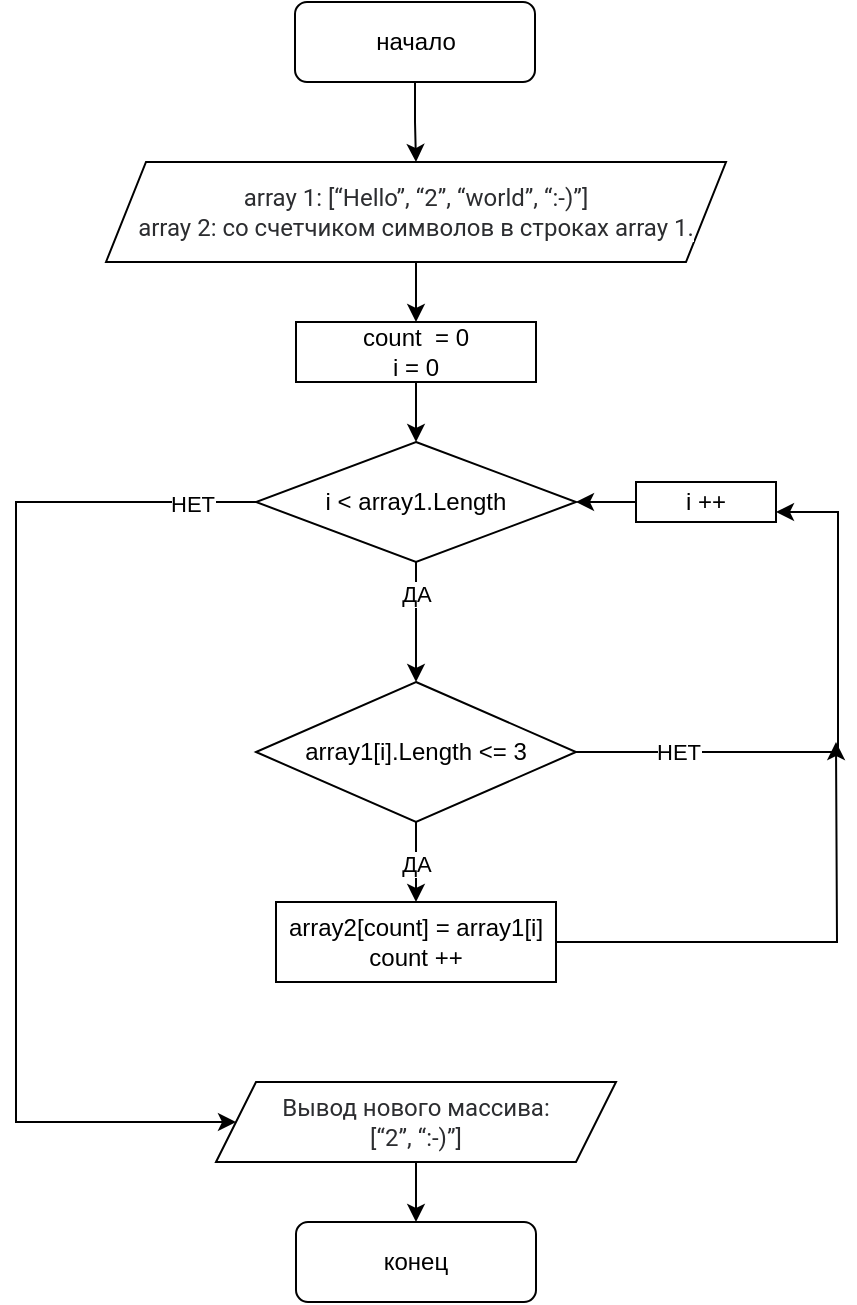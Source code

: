 <mxfile version="22.1.18" type="device">
  <diagram name="Страница — 1" id="3JWD1tak5FZXoBdkT12W">
    <mxGraphModel dx="1242" dy="575" grid="1" gridSize="10" guides="1" tooltips="1" connect="1" arrows="1" fold="1" page="1" pageScale="1" pageWidth="827" pageHeight="1169" math="0" shadow="0">
      <root>
        <mxCell id="0" />
        <mxCell id="1" parent="0" />
        <mxCell id="pRDgy3IIo6qXGNHevJjW-6" value="конец" style="rounded=1;whiteSpace=wrap;html=1;" vertex="1" parent="1">
          <mxGeometry x="300" y="720" width="120" height="40" as="geometry" />
        </mxCell>
        <mxCell id="pRDgy3IIo6qXGNHevJjW-29" value="" style="edgeStyle=orthogonalEdgeStyle;rounded=0;orthogonalLoop=1;jettySize=auto;html=1;" edge="1" parent="1" source="pRDgy3IIo6qXGNHevJjW-1" target="pRDgy3IIo6qXGNHevJjW-3">
          <mxGeometry relative="1" as="geometry" />
        </mxCell>
        <mxCell id="pRDgy3IIo6qXGNHevJjW-1" value="начало" style="rounded=1;whiteSpace=wrap;html=1;" vertex="1" parent="1">
          <mxGeometry x="299.5" y="110" width="120" height="40" as="geometry" />
        </mxCell>
        <mxCell id="pRDgy3IIo6qXGNHevJjW-9" value="" style="edgeStyle=orthogonalEdgeStyle;rounded=0;orthogonalLoop=1;jettySize=auto;html=1;entryX=0.5;entryY=0;entryDx=0;entryDy=0;exitX=0.5;exitY=1;exitDx=0;exitDy=0;" edge="1" parent="1" source="pRDgy3IIo6qXGNHevJjW-2" target="pRDgy3IIo6qXGNHevJjW-24">
          <mxGeometry relative="1" as="geometry">
            <mxPoint x="360" y="420" as="sourcePoint" />
            <mxPoint x="359" y="530" as="targetPoint" />
            <Array as="points">
              <mxPoint x="360" y="450" />
            </Array>
          </mxGeometry>
        </mxCell>
        <mxCell id="pRDgy3IIo6qXGNHevJjW-10" value="ДА" style="edgeLabel;html=1;align=center;verticalAlign=middle;resizable=0;points=[];" vertex="1" connectable="0" parent="pRDgy3IIo6qXGNHevJjW-9">
          <mxGeometry x="-0.48" y="-1" relative="1" as="geometry">
            <mxPoint x="1" as="offset" />
          </mxGeometry>
        </mxCell>
        <mxCell id="pRDgy3IIo6qXGNHevJjW-23" style="edgeStyle=orthogonalEdgeStyle;rounded=0;orthogonalLoop=1;jettySize=auto;html=1;exitX=0;exitY=0.5;exitDx=0;exitDy=0;entryX=0;entryY=0.5;entryDx=0;entryDy=0;" edge="1" parent="1" source="pRDgy3IIo6qXGNHevJjW-2" target="pRDgy3IIo6qXGNHevJjW-5">
          <mxGeometry relative="1" as="geometry">
            <mxPoint x="190" y="690" as="targetPoint" />
            <Array as="points">
              <mxPoint x="160" y="360" />
              <mxPoint x="160" y="670" />
            </Array>
          </mxGeometry>
        </mxCell>
        <mxCell id="pRDgy3IIo6qXGNHevJjW-34" value="НЕТ" style="edgeLabel;html=1;align=center;verticalAlign=middle;resizable=0;points=[];" vertex="1" connectable="0" parent="pRDgy3IIo6qXGNHevJjW-23">
          <mxGeometry x="-0.879" y="1" relative="1" as="geometry">
            <mxPoint as="offset" />
          </mxGeometry>
        </mxCell>
        <mxCell id="pRDgy3IIo6qXGNHevJjW-2" value="i &amp;lt; array1.Length" style="rhombus;whiteSpace=wrap;html=1;" vertex="1" parent="1">
          <mxGeometry x="280" y="330" width="160" height="60" as="geometry" />
        </mxCell>
        <mxCell id="pRDgy3IIo6qXGNHevJjW-30" value="" style="edgeStyle=orthogonalEdgeStyle;rounded=0;orthogonalLoop=1;jettySize=auto;html=1;" edge="1" parent="1" source="pRDgy3IIo6qXGNHevJjW-3" target="pRDgy3IIo6qXGNHevJjW-4">
          <mxGeometry relative="1" as="geometry" />
        </mxCell>
        <mxCell id="pRDgy3IIo6qXGNHevJjW-3" value="&lt;span style=&quot;color: rgb(44, 45, 48); font-family: Onest, Roboto, &amp;quot;San Francisco&amp;quot;, &amp;quot;Helvetica Neue&amp;quot;, Helvetica, Arial; font-style: normal; font-variant-ligatures: normal; font-variant-caps: normal; font-weight: 400; letter-spacing: normal; orphans: 2; text-align: start; text-indent: 0px; text-transform: none; widows: 2; word-spacing: 0px; -webkit-text-stroke-width: 0px; background-color: rgb(255, 255, 255); text-decoration-thickness: initial; text-decoration-style: initial; text-decoration-color: initial; float: none; display: inline !important;&quot;&gt;&lt;font style=&quot;font-size: 12px;&quot;&gt;array 1: [“Hello”, “2”, “world”, “:-)”]&lt;br&gt;array 2: со счетчиком символов в строках array 1.&lt;/font&gt;&lt;br&gt;&lt;/span&gt;" style="shape=parallelogram;perimeter=parallelogramPerimeter;whiteSpace=wrap;html=1;fixedSize=1;" vertex="1" parent="1">
          <mxGeometry x="205" y="190" width="310" height="50" as="geometry" />
        </mxCell>
        <mxCell id="pRDgy3IIo6qXGNHevJjW-28" value="" style="edgeStyle=orthogonalEdgeStyle;rounded=0;orthogonalLoop=1;jettySize=auto;html=1;" edge="1" parent="1" source="pRDgy3IIo6qXGNHevJjW-4" target="pRDgy3IIo6qXGNHevJjW-2">
          <mxGeometry relative="1" as="geometry" />
        </mxCell>
        <mxCell id="pRDgy3IIo6qXGNHevJjW-4" value="count&amp;nbsp; = 0&lt;br&gt;i = 0" style="rounded=0;whiteSpace=wrap;html=1;" vertex="1" parent="1">
          <mxGeometry x="300" y="270" width="120" height="30" as="geometry" />
        </mxCell>
        <mxCell id="pRDgy3IIo6qXGNHevJjW-14" value="" style="edgeStyle=orthogonalEdgeStyle;rounded=0;orthogonalLoop=1;jettySize=auto;html=1;" edge="1" parent="1" source="pRDgy3IIo6qXGNHevJjW-5" target="pRDgy3IIo6qXGNHevJjW-6">
          <mxGeometry relative="1" as="geometry" />
        </mxCell>
        <mxCell id="pRDgy3IIo6qXGNHevJjW-5" value="&lt;span style=&quot;color: rgb(44, 45, 48); font-family: Onest, Roboto, &amp;quot;San Francisco&amp;quot;, &amp;quot;Helvetica Neue&amp;quot;, Helvetica, Arial; font-style: normal; font-variant-ligatures: normal; font-variant-caps: normal; font-weight: 400; letter-spacing: normal; orphans: 2; text-align: start; text-indent: 0px; text-transform: none; widows: 2; word-spacing: 0px; -webkit-text-stroke-width: 0px; background-color: rgb(255, 255, 255); text-decoration-thickness: initial; text-decoration-style: initial; text-decoration-color: initial; float: none; display: inline !important;&quot;&gt;&lt;font style=&quot;font-size: 12px;&quot;&gt;Вывод нового массива: &lt;br&gt;[“2”, “:-)”]&lt;/font&gt;&lt;br&gt;&lt;/span&gt;" style="shape=parallelogram;perimeter=parallelogramPerimeter;whiteSpace=wrap;html=1;fixedSize=1;" vertex="1" parent="1">
          <mxGeometry x="260" y="650" width="200" height="40" as="geometry" />
        </mxCell>
        <mxCell id="pRDgy3IIo6qXGNHevJjW-35" value="" style="edgeStyle=orthogonalEdgeStyle;rounded=0;orthogonalLoop=1;jettySize=auto;html=1;" edge="1" parent="1" source="pRDgy3IIo6qXGNHevJjW-24" target="pRDgy3IIo6qXGNHevJjW-25">
          <mxGeometry relative="1" as="geometry" />
        </mxCell>
        <mxCell id="pRDgy3IIo6qXGNHevJjW-36" value="ДА" style="edgeLabel;html=1;align=center;verticalAlign=middle;resizable=0;points=[];" vertex="1" connectable="0" parent="pRDgy3IIo6qXGNHevJjW-35">
          <mxGeometry x="0.328" y="-3" relative="1" as="geometry">
            <mxPoint x="3" y="-6" as="offset" />
          </mxGeometry>
        </mxCell>
        <mxCell id="pRDgy3IIo6qXGNHevJjW-38" style="edgeStyle=orthogonalEdgeStyle;rounded=0;orthogonalLoop=1;jettySize=auto;html=1;exitX=1;exitY=0.5;exitDx=0;exitDy=0;entryX=1;entryY=0.75;entryDx=0;entryDy=0;" edge="1" parent="1" source="pRDgy3IIo6qXGNHevJjW-24" target="pRDgy3IIo6qXGNHevJjW-11">
          <mxGeometry relative="1" as="geometry">
            <mxPoint x="570" y="420" as="targetPoint" />
            <Array as="points">
              <mxPoint x="571" y="485" />
              <mxPoint x="571" y="365" />
            </Array>
          </mxGeometry>
        </mxCell>
        <mxCell id="pRDgy3IIo6qXGNHevJjW-41" value="НЕТ" style="edgeLabel;html=1;align=center;verticalAlign=middle;resizable=0;points=[];" vertex="1" connectable="0" parent="pRDgy3IIo6qXGNHevJjW-38">
          <mxGeometry x="-0.637" y="-3" relative="1" as="geometry">
            <mxPoint y="-3" as="offset" />
          </mxGeometry>
        </mxCell>
        <mxCell id="pRDgy3IIo6qXGNHevJjW-24" value="array1[i].Length &amp;lt;= 3" style="rhombus;whiteSpace=wrap;html=1;" vertex="1" parent="1">
          <mxGeometry x="280" y="450" width="160" height="70" as="geometry" />
        </mxCell>
        <mxCell id="pRDgy3IIo6qXGNHevJjW-40" style="edgeStyle=orthogonalEdgeStyle;rounded=0;orthogonalLoop=1;jettySize=auto;html=1;" edge="1" parent="1" source="pRDgy3IIo6qXGNHevJjW-25">
          <mxGeometry relative="1" as="geometry">
            <mxPoint x="570" y="480" as="targetPoint" />
          </mxGeometry>
        </mxCell>
        <mxCell id="pRDgy3IIo6qXGNHevJjW-25" value="array2[count] = array1[i]&lt;br&gt;count ++" style="rounded=0;whiteSpace=wrap;html=1;" vertex="1" parent="1">
          <mxGeometry x="290" y="560" width="140" height="40" as="geometry" />
        </mxCell>
        <mxCell id="pRDgy3IIo6qXGNHevJjW-32" value="" style="edgeStyle=orthogonalEdgeStyle;rounded=0;orthogonalLoop=1;jettySize=auto;html=1;" edge="1" parent="1" source="pRDgy3IIo6qXGNHevJjW-11" target="pRDgy3IIo6qXGNHevJjW-2">
          <mxGeometry relative="1" as="geometry" />
        </mxCell>
        <mxCell id="pRDgy3IIo6qXGNHevJjW-11" value="i ++" style="rounded=0;whiteSpace=wrap;html=1;" vertex="1" parent="1">
          <mxGeometry x="470" y="350" width="70" height="20" as="geometry" />
        </mxCell>
      </root>
    </mxGraphModel>
  </diagram>
</mxfile>
